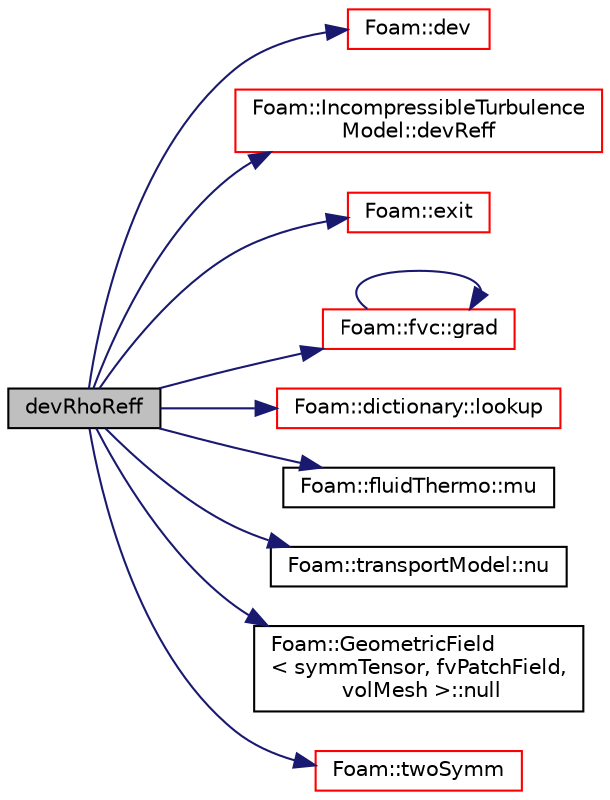 digraph "devRhoReff"
{
  bgcolor="transparent";
  edge [fontname="Helvetica",fontsize="10",labelfontname="Helvetica",labelfontsize="10"];
  node [fontname="Helvetica",fontsize="10",shape=record];
  rankdir="LR";
  Node1 [label="devRhoReff",height=0.2,width=0.4,color="black", fillcolor="grey75", style="filled", fontcolor="black"];
  Node1 -> Node2 [color="midnightblue",fontsize="10",style="solid",fontname="Helvetica"];
  Node2 [label="Foam::dev",height=0.2,width=0.4,color="red",URL="$a10974.html#a042ede1d98e91923a7cc5e14e9f86854"];
  Node1 -> Node3 [color="midnightblue",fontsize="10",style="solid",fontname="Helvetica"];
  Node3 [label="Foam::IncompressibleTurbulence\lModel::devReff",height=0.2,width=0.4,color="red",URL="$a01062.html#a19de497f4ba8935baec59f64ef71fcd5",tooltip="Return the effective stress tensor. "];
  Node1 -> Node4 [color="midnightblue",fontsize="10",style="solid",fontname="Helvetica"];
  Node4 [label="Foam::exit",height=0.2,width=0.4,color="red",URL="$a10974.html#a06ca7250d8e89caf05243ec094843642"];
  Node1 -> Node5 [color="midnightblue",fontsize="10",style="solid",fontname="Helvetica"];
  Node5 [label="Foam::fvc::grad",height=0.2,width=0.4,color="red",URL="$a11009.html#a7c00ec90ecc15ed3005255e42c52827a"];
  Node5 -> Node5 [color="midnightblue",fontsize="10",style="solid",fontname="Helvetica"];
  Node1 -> Node6 [color="midnightblue",fontsize="10",style="solid",fontname="Helvetica"];
  Node6 [label="Foam::dictionary::lookup",height=0.2,width=0.4,color="red",URL="$a00530.html#a8baab402d653d6e789f67c57e23a5b59",tooltip="Find and return an entry data stream. "];
  Node1 -> Node7 [color="midnightblue",fontsize="10",style="solid",fontname="Helvetica"];
  Node7 [label="Foam::fluidThermo::mu",height=0.2,width=0.4,color="black",URL="$a00856.html#ac59ae6bf371a73db4ff1820b1bde3650",tooltip="Dynamic viscosity of mixture [kg/m/s]. "];
  Node1 -> Node8 [color="midnightblue",fontsize="10",style="solid",fontname="Helvetica"];
  Node8 [label="Foam::transportModel::nu",height=0.2,width=0.4,color="black",URL="$a02743.html#a873c2bd19b9d6641c6c1f03df3a292aa",tooltip="Return the laminar viscosity. "];
  Node1 -> Node9 [color="midnightblue",fontsize="10",style="solid",fontname="Helvetica"];
  Node9 [label="Foam::GeometricField\l\< symmTensor, fvPatchField,\l volMesh \>::null",height=0.2,width=0.4,color="black",URL="$a00933.html#ac8e78b2b70fc0c890aedf7cde2c712f1",tooltip="Return a null geometric field. "];
  Node1 -> Node10 [color="midnightblue",fontsize="10",style="solid",fontname="Helvetica"];
  Node10 [label="Foam::twoSymm",height=0.2,width=0.4,color="red",URL="$a10974.html#a446550beb700669a32e76d9b87d5e043"];
}
